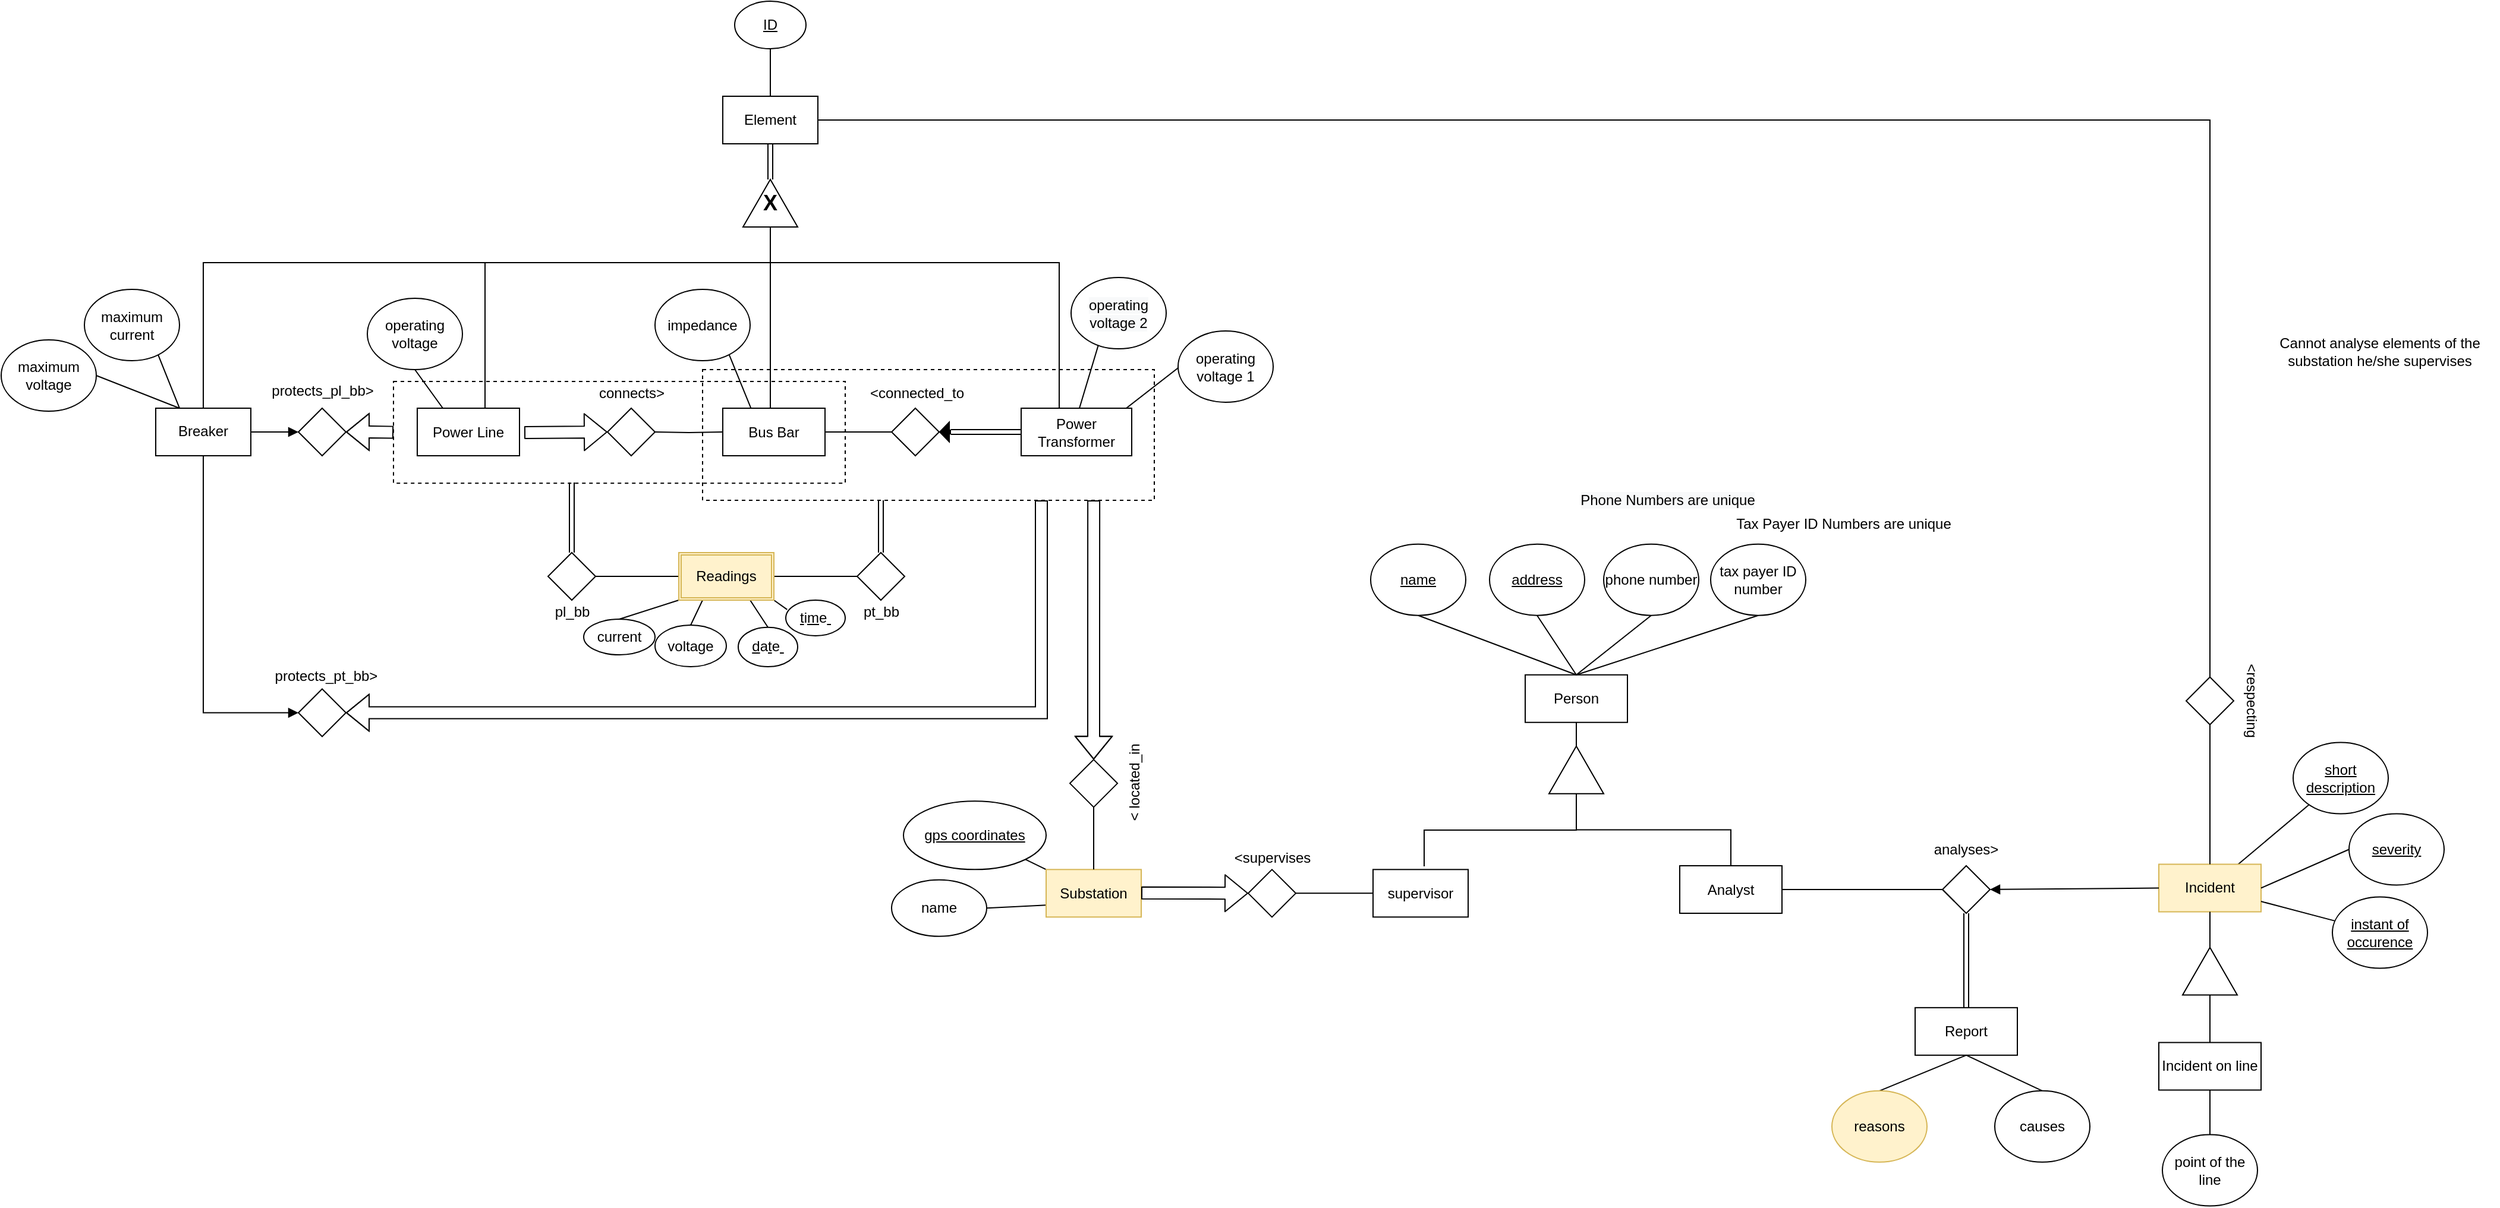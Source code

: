 <mxfile version="13.7.9" type="device"><diagram id="Y0KxQUBkyKEq2muDvGOm" name="Page-1"><mxGraphModel dx="2249" dy="953" grid="1" gridSize="10" guides="1" tooltips="1" connect="1" arrows="1" fold="1" page="1" pageScale="1" pageWidth="827" pageHeight="1169" math="0" shadow="0"><root><mxCell id="0"/><mxCell id="1" parent="0"/><mxCell id="a2J0Nc1vYzjpuzIybUrS-59" value="" style="rounded=0;whiteSpace=wrap;html=1;dashed=1;fillColor=none;" parent="1" vertex="1"><mxGeometry x="340" y="370" width="380" height="110" as="geometry"/></mxCell><mxCell id="L2RW_gPPLHdNKHFFvyPd-22" style="edgeStyle=orthogonalEdgeStyle;rounded=0;orthogonalLoop=1;jettySize=auto;html=1;exitX=0.5;exitY=0;exitDx=0;exitDy=0;entryX=0;entryY=0.5;entryDx=0;entryDy=0;endArrow=none;endFill=0;" parent="1" source="L2RW_gPPLHdNKHFFvyPd-1" target="L2RW_gPPLHdNKHFFvyPd-8" edge="1"><mxGeometry relative="1" as="geometry"><Array as="points"><mxPoint x="157" y="280"/><mxPoint x="397" y="280"/></Array></mxGeometry></mxCell><mxCell id="VgiTeiBnJK4wXTCUt1GZ-3" style="rounded=0;orthogonalLoop=1;jettySize=auto;html=1;exitX=0.25;exitY=0;exitDx=0;exitDy=0;entryX=0.5;entryY=1;entryDx=0;entryDy=0;endArrow=none;endFill=0;" parent="1" source="L2RW_gPPLHdNKHFFvyPd-1" target="L2RW_gPPLHdNKHFFvyPd-5" edge="1"><mxGeometry relative="1" as="geometry"/></mxCell><mxCell id="L2RW_gPPLHdNKHFFvyPd-1" value="Power Line" style="rounded=0;whiteSpace=wrap;html=1;" parent="1" vertex="1"><mxGeometry x="100" y="402.5" width="86" height="40" as="geometry"/></mxCell><mxCell id="L2RW_gPPLHdNKHFFvyPd-21" style="edgeStyle=orthogonalEdgeStyle;rounded=0;orthogonalLoop=1;jettySize=auto;html=1;exitX=0.5;exitY=0;exitDx=0;exitDy=0;entryX=0;entryY=0.5;entryDx=0;entryDy=0;endArrow=none;endFill=0;" parent="1" target="L2RW_gPPLHdNKHFFvyPd-8" edge="1"><mxGeometry relative="1" as="geometry"><Array as="points"><mxPoint x="397" y="405"/></Array><mxPoint x="397" y="402.5" as="sourcePoint"/></mxGeometry></mxCell><mxCell id="L2RW_gPPLHdNKHFFvyPd-28" style="rounded=0;orthogonalLoop=1;jettySize=auto;html=1;exitX=0.5;exitY=1;exitDx=0;exitDy=0;entryX=0.5;entryY=0;entryDx=0;entryDy=0;endArrow=none;endFill=0;" parent="1" target="L2RW_gPPLHdNKHFFvyPd-4" edge="1"><mxGeometry relative="1" as="geometry"><mxPoint x="397" y="442.5" as="sourcePoint"/></mxGeometry></mxCell><mxCell id="a2J0Nc1vYzjpuzIybUrS-54" style="edgeStyle=orthogonalEdgeStyle;rounded=0;orthogonalLoop=1;jettySize=auto;html=1;exitX=0;exitY=0.5;exitDx=0;exitDy=0;entryX=1;entryY=0.5;entryDx=0;entryDy=0;endArrow=none;endFill=0;" parent="1" target="sUP068O2RiSsUyLgRWOE-22" edge="1"><mxGeometry relative="1" as="geometry"><mxPoint x="357" y="422.5" as="sourcePoint"/></mxGeometry></mxCell><mxCell id="L2RW_gPPLHdNKHFFvyPd-23" style="edgeStyle=orthogonalEdgeStyle;rounded=0;orthogonalLoop=1;jettySize=auto;html=1;exitX=0.5;exitY=0;exitDx=0;exitDy=0;entryX=0;entryY=0.5;entryDx=0;entryDy=0;endArrow=none;endFill=0;" parent="1" target="L2RW_gPPLHdNKHFFvyPd-8" edge="1"><mxGeometry relative="1" as="geometry"><Array as="points"><mxPoint x="640" y="403"/><mxPoint x="640" y="280"/><mxPoint x="397" y="280"/></Array><mxPoint x="645" y="402.5" as="sourcePoint"/></mxGeometry></mxCell><mxCell id="L2RW_gPPLHdNKHFFvyPd-30" style="rounded=0;orthogonalLoop=1;jettySize=auto;html=1;exitX=0.5;exitY=1;exitDx=0;exitDy=0;entryX=0.5;entryY=0;entryDx=0;entryDy=0;endArrow=none;endFill=0;" parent="1" target="L2RW_gPPLHdNKHFFvyPd-6" edge="1"><mxGeometry relative="1" as="geometry"><mxPoint x="645" y="442.5" as="sourcePoint"/></mxGeometry></mxCell><mxCell id="L2RW_gPPLHdNKHFFvyPd-31" style="rounded=0;orthogonalLoop=1;jettySize=auto;html=1;exitX=0.5;exitY=1;exitDx=0;exitDy=0;entryX=0.5;entryY=0;entryDx=0;entryDy=0;endArrow=none;endFill=0;" parent="1" target="L2RW_gPPLHdNKHFFvyPd-7" edge="1"><mxGeometry relative="1" as="geometry"><mxPoint x="645" y="442.5" as="sourcePoint"/></mxGeometry></mxCell><mxCell id="L2RW_gPPLHdNKHFFvyPd-4" value="impedance" style="ellipse;whiteSpace=wrap;html=1;" parent="1" vertex="1"><mxGeometry x="300" y="302.5" width="80" height="60" as="geometry"/></mxCell><mxCell id="L2RW_gPPLHdNKHFFvyPd-5" value="operating voltage" style="ellipse;whiteSpace=wrap;html=1;" parent="1" vertex="1"><mxGeometry x="58" y="310" width="80" height="60" as="geometry"/></mxCell><mxCell id="L2RW_gPPLHdNKHFFvyPd-6" value="operating voltage 1" style="ellipse;whiteSpace=wrap;html=1;" parent="1" vertex="1"><mxGeometry x="740" y="337.5" width="80" height="60" as="geometry"/></mxCell><mxCell id="L2RW_gPPLHdNKHFFvyPd-7" value="&lt;span style=&quot;color: rgb(0 , 0 , 0) ; font-family: &amp;#34;helvetica&amp;#34; ; font-size: 12px ; font-style: normal ; font-weight: 400 ; letter-spacing: normal ; text-align: center ; text-indent: 0px ; text-transform: none ; word-spacing: 0px ; background-color: rgb(248 , 249 , 250) ; display: inline ; float: none&quot;&gt;operating voltage 2&lt;br&gt;&lt;/span&gt;" style="ellipse;whiteSpace=wrap;html=1;" parent="1" vertex="1"><mxGeometry x="650" y="292.5" width="80" height="60" as="geometry"/></mxCell><mxCell id="L2RW_gPPLHdNKHFFvyPd-25" style="edgeStyle=orthogonalEdgeStyle;rounded=0;orthogonalLoop=1;jettySize=auto;html=1;exitX=1;exitY=0.5;exitDx=0;exitDy=0;entryX=0.5;entryY=1;entryDx=0;entryDy=0;endArrow=none;endFill=0;shape=link;" parent="1" source="L2RW_gPPLHdNKHFFvyPd-8" target="L2RW_gPPLHdNKHFFvyPd-24" edge="1"><mxGeometry relative="1" as="geometry"/></mxCell><mxCell id="L2RW_gPPLHdNKHFFvyPd-8" value="&lt;b&gt;&lt;font style=&quot;font-size: 18px&quot;&gt;X&lt;/font&gt;&lt;/b&gt;" style="triangle;whiteSpace=wrap;html=1;direction=north;" parent="1" vertex="1"><mxGeometry x="374" y="210" width="46" height="40" as="geometry"/></mxCell><mxCell id="L2RW_gPPLHdNKHFFvyPd-27" style="edgeStyle=orthogonalEdgeStyle;rounded=0;orthogonalLoop=1;jettySize=auto;html=1;exitX=0.5;exitY=0;exitDx=0;exitDy=0;entryX=0.5;entryY=1;entryDx=0;entryDy=0;endArrow=none;endFill=0;" parent="1" source="L2RW_gPPLHdNKHFFvyPd-24" target="L2RW_gPPLHdNKHFFvyPd-26" edge="1"><mxGeometry relative="1" as="geometry"/></mxCell><mxCell id="q2oULeBiIMyMmIxV7hVm-10" style="edgeStyle=orthogonalEdgeStyle;rounded=0;orthogonalLoop=1;jettySize=auto;html=1;endArrow=none;endFill=0;entryX=0.5;entryY=0;entryDx=0;entryDy=0;exitX=1;exitY=0.5;exitDx=0;exitDy=0;" parent="1" source="L2RW_gPPLHdNKHFFvyPd-24" target="q2oULeBiIMyMmIxV7hVm-11" edge="1"><mxGeometry relative="1" as="geometry"><mxPoint x="1618" y="492.5" as="targetPoint"/><mxPoint x="1255" y="50" as="sourcePoint"/><Array as="points"><mxPoint x="1608" y="160"/></Array></mxGeometry></mxCell><mxCell id="L2RW_gPPLHdNKHFFvyPd-24" value="Element" style="rounded=0;whiteSpace=wrap;html=1;" parent="1" vertex="1"><mxGeometry x="357" y="140" width="80" height="40" as="geometry"/></mxCell><mxCell id="L2RW_gPPLHdNKHFFvyPd-26" value="&lt;u&gt;ID&lt;/u&gt;" style="ellipse;whiteSpace=wrap;html=1;" parent="1" vertex="1"><mxGeometry x="367" y="60" width="60" height="40" as="geometry"/></mxCell><mxCell id="L2RW_gPPLHdNKHFFvyPd-34" style="edgeStyle=orthogonalEdgeStyle;rounded=0;orthogonalLoop=1;jettySize=auto;html=1;exitX=0.5;exitY=0;exitDx=0;exitDy=0;entryX=0;entryY=0.5;entryDx=0;entryDy=0;endArrow=none;endFill=0;" parent="1" source="L2RW_gPPLHdNKHFFvyPd-32" target="L2RW_gPPLHdNKHFFvyPd-8" edge="1"><mxGeometry relative="1" as="geometry"><Array as="points"><mxPoint x="-80" y="280"/><mxPoint x="397" y="280"/></Array></mxGeometry></mxCell><mxCell id="L2RW_gPPLHdNKHFFvyPd-32" value="Breaker" style="rounded=0;whiteSpace=wrap;html=1;" parent="1" vertex="1"><mxGeometry x="-120" y="402.49" width="80" height="40" as="geometry"/></mxCell><mxCell id="L2RW_gPPLHdNKHFFvyPd-38" style="rounded=0;jumpStyle=none;orthogonalLoop=1;jettySize=auto;html=1;exitX=1;exitY=0.5;exitDx=0;exitDy=0;entryX=0.25;entryY=0;entryDx=0;entryDy=0;endArrow=none;endFill=0;" parent="1" source="L2RW_gPPLHdNKHFFvyPd-35" target="L2RW_gPPLHdNKHFFvyPd-32" edge="1"><mxGeometry relative="1" as="geometry"/></mxCell><mxCell id="L2RW_gPPLHdNKHFFvyPd-35" value="maximum voltage" style="ellipse;whiteSpace=wrap;html=1;" parent="1" vertex="1"><mxGeometry x="-250" y="345" width="80" height="60" as="geometry"/></mxCell><mxCell id="L2RW_gPPLHdNKHFFvyPd-37" style="orthogonalLoop=1;jettySize=auto;html=1;exitX=0.5;exitY=0;exitDx=0;exitDy=0;entryX=0.25;entryY=0;entryDx=0;entryDy=0;endArrow=none;endFill=0;jumpStyle=none;rounded=0;" parent="1" source="L2RW_gPPLHdNKHFFvyPd-36" target="L2RW_gPPLHdNKHFFvyPd-32" edge="1"><mxGeometry relative="1" as="geometry"/></mxCell><mxCell id="L2RW_gPPLHdNKHFFvyPd-36" value="maximum current" style="ellipse;whiteSpace=wrap;html=1;" parent="1" vertex="1"><mxGeometry x="-180" y="302.5" width="80" height="60" as="geometry"/></mxCell><mxCell id="a2J0Nc1vYzjpuzIybUrS-136" style="edgeStyle=none;rounded=0;jumpSize=10;orthogonalLoop=1;jettySize=auto;html=1;exitX=0;exitY=0.5;exitDx=0;exitDy=0;entryX=1;entryY=0.5;entryDx=0;entryDy=0;startArrow=none;startFill=0;endArrow=none;endFill=0;strokeWidth=1;fillColor=none;" parent="1" source="L2RW_gPPLHdNKHFFvyPd-39" target="L2RW_gPPLHdNKHFFvyPd-66" edge="1"><mxGeometry relative="1" as="geometry"/></mxCell><mxCell id="L2RW_gPPLHdNKHFFvyPd-39" value="supervisor" style="rounded=0;whiteSpace=wrap;html=1;" parent="1" vertex="1"><mxGeometry x="904" y="790.67" width="80" height="40" as="geometry"/></mxCell><mxCell id="L2RW_gPPLHdNKHFFvyPd-42" value="Person" style="rounded=0;whiteSpace=wrap;html=1;" parent="1" vertex="1"><mxGeometry x="1032" y="626.87" width="86" height="40" as="geometry"/></mxCell><mxCell id="L2RW_gPPLHdNKHFFvyPd-47" style="rounded=0;jumpStyle=none;orthogonalLoop=1;jettySize=auto;html=1;exitX=0.5;exitY=1;exitDx=0;exitDy=0;entryX=0.5;entryY=0;entryDx=0;entryDy=0;endArrow=none;endFill=0;" parent="1" source="L2RW_gPPLHdNKHFFvyPd-43" target="L2RW_gPPLHdNKHFFvyPd-42" edge="1"><mxGeometry relative="1" as="geometry"/></mxCell><mxCell id="L2RW_gPPLHdNKHFFvyPd-43" value="&lt;u&gt;name&lt;/u&gt;" style="ellipse;whiteSpace=wrap;html=1;" parent="1" vertex="1"><mxGeometry x="902" y="516.87" width="80" height="60" as="geometry"/></mxCell><mxCell id="L2RW_gPPLHdNKHFFvyPd-48" style="rounded=0;jumpStyle=none;orthogonalLoop=1;jettySize=auto;html=1;exitX=0.5;exitY=1;exitDx=0;exitDy=0;entryX=0.5;entryY=0;entryDx=0;entryDy=0;endArrow=none;endFill=0;" parent="1" source="L2RW_gPPLHdNKHFFvyPd-44" target="L2RW_gPPLHdNKHFFvyPd-42" edge="1"><mxGeometry relative="1" as="geometry"/></mxCell><mxCell id="L2RW_gPPLHdNKHFFvyPd-44" value="&lt;u&gt;address&lt;/u&gt;" style="ellipse;whiteSpace=wrap;html=1;" parent="1" vertex="1"><mxGeometry x="1002" y="516.87" width="80" height="60" as="geometry"/></mxCell><mxCell id="L2RW_gPPLHdNKHFFvyPd-50" style="rounded=0;jumpStyle=none;orthogonalLoop=1;jettySize=auto;html=1;exitX=0.5;exitY=1;exitDx=0;exitDy=0;entryX=0.5;entryY=0;entryDx=0;entryDy=0;endArrow=none;endFill=0;" parent="1" source="L2RW_gPPLHdNKHFFvyPd-45" target="L2RW_gPPLHdNKHFFvyPd-42" edge="1"><mxGeometry relative="1" as="geometry"/></mxCell><mxCell id="L2RW_gPPLHdNKHFFvyPd-45" value="phone number" style="ellipse;whiteSpace=wrap;html=1;" parent="1" vertex="1"><mxGeometry x="1098" y="516.87" width="80" height="60" as="geometry"/></mxCell><mxCell id="L2RW_gPPLHdNKHFFvyPd-51" style="rounded=0;jumpStyle=none;orthogonalLoop=1;jettySize=auto;html=1;exitX=0.5;exitY=1;exitDx=0;exitDy=0;entryX=0.5;entryY=0;entryDx=0;entryDy=0;endArrow=none;endFill=0;" parent="1" source="L2RW_gPPLHdNKHFFvyPd-46" target="L2RW_gPPLHdNKHFFvyPd-42" edge="1"><mxGeometry relative="1" as="geometry"/></mxCell><mxCell id="L2RW_gPPLHdNKHFFvyPd-46" value="tax payer ID number" style="ellipse;whiteSpace=wrap;html=1;" parent="1" vertex="1"><mxGeometry x="1188" y="516.87" width="80" height="60" as="geometry"/></mxCell><mxCell id="L2RW_gPPLHdNKHFFvyPd-52" value="Tax Payer ID Numbers are unique" style="text;html=1;strokeColor=none;fillColor=none;align=center;verticalAlign=middle;whiteSpace=wrap;rounded=0;" parent="1" vertex="1"><mxGeometry x="1207" y="490" width="186" height="20" as="geometry"/></mxCell><mxCell id="L2RW_gPPLHdNKHFFvyPd-53" value="&lt;span style=&quot;color: rgb(0 , 0 , 0) ; font-family: &amp;#34;helvetica&amp;#34; ; font-size: 12px ; font-style: normal ; font-weight: 400 ; letter-spacing: normal ; text-align: center ; text-indent: 0px ; text-transform: none ; word-spacing: 0px ; background-color: rgb(248 , 249 , 250) ; display: inline ; float: none&quot;&gt;Phone Numbers are unique&lt;/span&gt;" style="text;html=1;strokeColor=none;fillColor=none;align=center;verticalAlign=middle;whiteSpace=wrap;rounded=0;" parent="1" vertex="1"><mxGeometry x="1052" y="470" width="200" height="20" as="geometry"/></mxCell><mxCell id="L2RW_gPPLHdNKHFFvyPd-60" style="edgeStyle=orthogonalEdgeStyle;rounded=0;jumpStyle=none;orthogonalLoop=1;jettySize=auto;html=1;entryX=0;entryY=0.5;entryDx=0;entryDy=0;endArrow=none;endFill=0;" parent="1" target="L2RW_gPPLHdNKHFFvyPd-59" edge="1"><mxGeometry relative="1" as="geometry"><mxPoint x="947" y="788" as="sourcePoint"/><Array as="points"><mxPoint x="947" y="787.5"/><mxPoint x="947" y="757.5"/><mxPoint x="1075" y="757.5"/></Array></mxGeometry></mxCell><mxCell id="a2J0Nc1vYzjpuzIybUrS-153" style="edgeStyle=none;rounded=0;jumpSize=10;orthogonalLoop=1;jettySize=auto;html=1;exitX=1;exitY=0.5;exitDx=0;exitDy=0;entryX=0;entryY=0.5;entryDx=0;entryDy=0;startArrow=none;startFill=0;endArrow=none;endFill=0;strokeWidth=1;fillColor=none;" parent="1" source="L2RW_gPPLHdNKHFFvyPd-56" target="EDN94cZxPP0RlWnuWc6e-1" edge="1"><mxGeometry relative="1" as="geometry"/></mxCell><mxCell id="L2RW_gPPLHdNKHFFvyPd-56" value="Analyst" style="rounded=0;whiteSpace=wrap;html=1;" parent="1" vertex="1"><mxGeometry x="1162" y="787.5" width="86" height="40" as="geometry"/></mxCell><mxCell id="L2RW_gPPLHdNKHFFvyPd-62" style="edgeStyle=orthogonalEdgeStyle;rounded=0;jumpStyle=none;orthogonalLoop=1;jettySize=auto;html=1;exitX=0;exitY=0.5;exitDx=0;exitDy=0;entryX=0.5;entryY=0;entryDx=0;entryDy=0;endArrow=none;endFill=0;" parent="1" source="L2RW_gPPLHdNKHFFvyPd-59" target="L2RW_gPPLHdNKHFFvyPd-56" edge="1"><mxGeometry relative="1" as="geometry"/></mxCell><mxCell id="L2RW_gPPLHdNKHFFvyPd-63" style="edgeStyle=orthogonalEdgeStyle;rounded=0;jumpStyle=none;orthogonalLoop=1;jettySize=auto;html=1;exitX=1;exitY=0.5;exitDx=0;exitDy=0;entryX=0.5;entryY=1;entryDx=0;entryDy=0;endArrow=none;endFill=0;" parent="1" source="L2RW_gPPLHdNKHFFvyPd-59" target="L2RW_gPPLHdNKHFFvyPd-42" edge="1"><mxGeometry relative="1" as="geometry"/></mxCell><mxCell id="L2RW_gPPLHdNKHFFvyPd-59" value="" style="triangle;whiteSpace=wrap;html=1;direction=north;" parent="1" vertex="1"><mxGeometry x="1052" y="686.87" width="46" height="40" as="geometry"/></mxCell><mxCell id="L2RW_gPPLHdNKHFFvyPd-66" value="" style="rhombus;whiteSpace=wrap;html=1;" parent="1" vertex="1"><mxGeometry x="799" y="790.67" width="40" height="40" as="geometry"/></mxCell><mxCell id="a2J0Nc1vYzjpuzIybUrS-159" value="" style="edgeStyle=none;rounded=0;jumpSize=10;orthogonalLoop=1;jettySize=auto;html=1;startArrow=none;startFill=0;endArrow=none;endFill=0;strokeWidth=1;fillColor=none;" parent="1" source="heWLRrdCWFbSbZ0CwPSn-1" target="q2oULeBiIMyMmIxV7hVm-17" edge="1"><mxGeometry relative="1" as="geometry"/></mxCell><mxCell id="heWLRrdCWFbSbZ0CwPSn-1" value="Incident" style="rounded=0;whiteSpace=wrap;html=1;fillColor=#fff2cc;strokeColor=#d6b656;" parent="1" vertex="1"><mxGeometry x="1565" y="786.25" width="86" height="40" as="geometry"/></mxCell><mxCell id="q2oULeBiIMyMmIxV7hVm-12" style="edgeStyle=orthogonalEdgeStyle;rounded=0;orthogonalLoop=1;jettySize=auto;html=1;exitX=0.5;exitY=1;exitDx=0;exitDy=0;endArrow=none;endFill=0;entryX=0.5;entryY=0;entryDx=0;entryDy=0;" parent="1" source="q2oULeBiIMyMmIxV7hVm-11" target="heWLRrdCWFbSbZ0CwPSn-1" edge="1"><mxGeometry relative="1" as="geometry"><mxPoint x="1585" y="756.25" as="targetPoint"/></mxGeometry></mxCell><mxCell id="q2oULeBiIMyMmIxV7hVm-11" value="" style="rhombus;whiteSpace=wrap;html=1;" parent="1" vertex="1"><mxGeometry x="1588" y="628.75" width="40" height="40" as="geometry"/></mxCell><mxCell id="q2oULeBiIMyMmIxV7hVm-13" value="&amp;lt;respecting" style="text;html=1;strokeColor=none;fillColor=none;align=center;verticalAlign=middle;whiteSpace=wrap;rounded=0;rotation=90;" parent="1" vertex="1"><mxGeometry x="1608" y="638.75" width="70" height="20" as="geometry"/></mxCell><mxCell id="a2J0Nc1vYzjpuzIybUrS-158" value="" style="edgeStyle=none;rounded=0;jumpSize=10;orthogonalLoop=1;jettySize=auto;html=1;startArrow=none;startFill=0;endArrow=none;endFill=0;strokeWidth=1;fillColor=none;" parent="1" source="q2oULeBiIMyMmIxV7hVm-14" target="heWLRrdCWFbSbZ0CwPSn-1" edge="1"><mxGeometry relative="1" as="geometry"/></mxCell><mxCell id="q2oULeBiIMyMmIxV7hVm-14" value="instant of occurence" style="ellipse;whiteSpace=wrap;html=1;fontStyle=4" parent="1" vertex="1"><mxGeometry x="1711" y="813.75" width="80" height="60" as="geometry"/></mxCell><mxCell id="q2oULeBiIMyMmIxV7hVm-19" style="edgeStyle=none;rounded=0;orthogonalLoop=1;jettySize=auto;html=1;exitX=0;exitY=0.5;exitDx=0;exitDy=0;entryX=1;entryY=0.5;entryDx=0;entryDy=0;endArrow=none;endFill=0;" parent="1" source="q2oULeBiIMyMmIxV7hVm-16" target="heWLRrdCWFbSbZ0CwPSn-1" edge="1"><mxGeometry relative="1" as="geometry"/></mxCell><mxCell id="q2oULeBiIMyMmIxV7hVm-16" value="severity" style="ellipse;whiteSpace=wrap;html=1;fontStyle=4" parent="1" vertex="1"><mxGeometry x="1725" y="743.75" width="80" height="60" as="geometry"/></mxCell><mxCell id="q2oULeBiIMyMmIxV7hVm-17" value="short description" style="ellipse;whiteSpace=wrap;html=1;fontStyle=4" parent="1" vertex="1"><mxGeometry x="1678" y="683.75" width="80" height="60" as="geometry"/></mxCell><mxCell id="EDN94cZxPP0RlWnuWc6e-5" value="" style="group" parent="1" vertex="1" connectable="0"><mxGeometry x="1307" y="755" width="60" height="65" as="geometry"/></mxCell><mxCell id="EDN94cZxPP0RlWnuWc6e-6" value="" style="group" parent="EDN94cZxPP0RlWnuWc6e-5" vertex="1" connectable="0"><mxGeometry width="60" height="65" as="geometry"/></mxCell><mxCell id="EDN94cZxPP0RlWnuWc6e-1" value="" style="rhombus;whiteSpace=wrap;html=1;" parent="EDN94cZxPP0RlWnuWc6e-6" vertex="1"><mxGeometry x="76" y="32.5" width="40" height="40" as="geometry"/></mxCell><mxCell id="a2J0Nc1vYzjpuzIybUrS-157" style="edgeStyle=none;rounded=0;jumpSize=10;orthogonalLoop=1;jettySize=auto;html=1;exitX=0;exitY=1;exitDx=0;exitDy=0;entryX=0;entryY=0.5;entryDx=0;entryDy=0;startArrow=none;startFill=0;endArrow=none;endFill=0;strokeWidth=1;fillColor=none;" parent="EDN94cZxPP0RlWnuWc6e-6" source="EDN94cZxPP0RlWnuWc6e-1" target="EDN94cZxPP0RlWnuWc6e-1" edge="1"><mxGeometry relative="1" as="geometry"/></mxCell><mxCell id="EDN94cZxPP0RlWnuWc6e-7" value="Cannot analyse elements of the substation he/she supervises" style="text;html=1;strokeColor=none;fillColor=none;align=center;verticalAlign=middle;whiteSpace=wrap;rounded=0;" parent="1" vertex="1"><mxGeometry x="1651" y="337.5" width="200" height="35" as="geometry"/></mxCell><mxCell id="EDN94cZxPP0RlWnuWc6e-8" value="Report" style="rounded=0;whiteSpace=wrap;html=1;" parent="1" vertex="1"><mxGeometry x="1360" y="906.92" width="86" height="40" as="geometry"/></mxCell><mxCell id="EDN94cZxPP0RlWnuWc6e-15" style="edgeStyle=none;rounded=0;orthogonalLoop=1;jettySize=auto;html=1;exitX=0.5;exitY=0;exitDx=0;exitDy=0;entryX=0.5;entryY=1;entryDx=0;entryDy=0;startArrow=none;startFill=0;endArrow=none;endFill=0;" parent="1" source="EDN94cZxPP0RlWnuWc6e-12" target="EDN94cZxPP0RlWnuWc6e-8" edge="1"><mxGeometry relative="1" as="geometry"/></mxCell><mxCell id="EDN94cZxPP0RlWnuWc6e-12" value="causes" style="ellipse;whiteSpace=wrap;html=1;" parent="1" vertex="1"><mxGeometry x="1427" y="976.92" width="80" height="60" as="geometry"/></mxCell><mxCell id="EDN94cZxPP0RlWnuWc6e-14" style="rounded=0;orthogonalLoop=1;jettySize=auto;html=1;exitX=0.5;exitY=0;exitDx=0;exitDy=0;entryX=0.5;entryY=1;entryDx=0;entryDy=0;startArrow=none;startFill=0;endArrow=none;endFill=0;" parent="1" source="EDN94cZxPP0RlWnuWc6e-13" target="EDN94cZxPP0RlWnuWc6e-8" edge="1"><mxGeometry relative="1" as="geometry"/></mxCell><mxCell id="EDN94cZxPP0RlWnuWc6e-13" value="reasons" style="ellipse;whiteSpace=wrap;html=1;fillColor=#fff2cc;strokeColor=#d6b656;" parent="1" vertex="1"><mxGeometry x="1290" y="976.92" width="80" height="60" as="geometry"/></mxCell><mxCell id="sUP068O2RiSsUyLgRWOE-52" style="edgeStyle=orthogonalEdgeStyle;rounded=0;orthogonalLoop=1;jettySize=auto;html=1;exitX=1;exitY=0.5;exitDx=0;exitDy=0;entryX=0.5;entryY=1;entryDx=0;entryDy=0;endArrow=none;endFill=0;" parent="1" source="sUP068O2RiSsUyLgRWOE-51" target="heWLRrdCWFbSbZ0CwPSn-1" edge="1"><mxGeometry relative="1" as="geometry"><Array as="points"/></mxGeometry></mxCell><mxCell id="sUP068O2RiSsUyLgRWOE-54" style="edgeStyle=orthogonalEdgeStyle;rounded=0;orthogonalLoop=1;jettySize=auto;html=1;exitX=0;exitY=0.5;exitDx=0;exitDy=0;entryX=0.5;entryY=0;entryDx=0;entryDy=0;endArrow=none;endFill=0;" parent="1" source="sUP068O2RiSsUyLgRWOE-51" target="sUP068O2RiSsUyLgRWOE-53" edge="1"><mxGeometry relative="1" as="geometry"/></mxCell><mxCell id="sUP068O2RiSsUyLgRWOE-51" value="" style="triangle;whiteSpace=wrap;html=1;direction=north;" parent="1" vertex="1"><mxGeometry x="1585" y="856.25" width="46" height="40" as="geometry"/></mxCell><mxCell id="sUP068O2RiSsUyLgRWOE-53" value="Incident on line" style="rounded=0;whiteSpace=wrap;html=1;" parent="1" vertex="1"><mxGeometry x="1565" y="936.25" width="86" height="40" as="geometry"/></mxCell><mxCell id="sUP068O2RiSsUyLgRWOE-56" style="edgeStyle=orthogonalEdgeStyle;rounded=0;orthogonalLoop=1;jettySize=auto;html=1;exitX=0.5;exitY=0;exitDx=0;exitDy=0;entryX=0.5;entryY=1;entryDx=0;entryDy=0;endArrow=none;endFill=0;" parent="1" source="sUP068O2RiSsUyLgRWOE-55" target="sUP068O2RiSsUyLgRWOE-53" edge="1"><mxGeometry relative="1" as="geometry"/></mxCell><mxCell id="sUP068O2RiSsUyLgRWOE-55" value="point of the line" style="ellipse;whiteSpace=wrap;html=1;" parent="1" vertex="1"><mxGeometry x="1568" y="1013.75" width="80" height="60" as="geometry"/></mxCell><mxCell id="a2J0Nc1vYzjpuzIybUrS-5" value="Power Transformer" style="rounded=0;whiteSpace=wrap;html=1;" parent="1" vertex="1"><mxGeometry x="608" y="402.5" width="93" height="40" as="geometry"/></mxCell><mxCell id="a2J0Nc1vYzjpuzIybUrS-6" style="edgeStyle=orthogonalEdgeStyle;rounded=0;jumpStyle=none;orthogonalLoop=1;jettySize=auto;html=1;exitX=1;exitY=0.5;exitDx=0;exitDy=0;entryX=0;entryY=0.5;entryDx=0;entryDy=0;endArrow=none;endFill=0;" parent="1" source="a2J0Nc1vYzjpuzIybUrS-7" target="a2J0Nc1vYzjpuzIybUrS-8" edge="1"><mxGeometry relative="1" as="geometry"/></mxCell><mxCell id="a2J0Nc1vYzjpuzIybUrS-7" value="Bus Bar" style="rounded=0;whiteSpace=wrap;html=1;" parent="1" vertex="1"><mxGeometry x="357" y="402.5" width="86" height="40" as="geometry"/></mxCell><mxCell id="a2J0Nc1vYzjpuzIybUrS-8" value="" style="rhombus;whiteSpace=wrap;html=1;" parent="1" vertex="1"><mxGeometry x="499" y="402.5" width="40" height="40" as="geometry"/></mxCell><mxCell id="a2J0Nc1vYzjpuzIybUrS-9" value="" style="group;verticalAlign=top;rotation=0;" parent="1" vertex="1" connectable="0"><mxGeometry x="549" y="422.5" as="geometry"/></mxCell><mxCell id="a2J0Nc1vYzjpuzIybUrS-10" value="" style="group" parent="a2J0Nc1vYzjpuzIybUrS-9" vertex="1" connectable="0"><mxGeometry as="geometry"/></mxCell><mxCell id="a2J0Nc1vYzjpuzIybUrS-11" style="edgeStyle=orthogonalEdgeStyle;shape=link;rounded=0;jumpStyle=none;orthogonalLoop=1;jettySize=auto;html=1;exitX=0;exitY=0.5;exitDx=0;exitDy=0;startArrow=block;endArrow=none;endFill=0;fillColor=#000000;" parent="a2J0Nc1vYzjpuzIybUrS-10" source="a2J0Nc1vYzjpuzIybUrS-5" edge="1"><mxGeometry relative="1" as="geometry"><mxPoint as="targetPoint"/></mxGeometry></mxCell><mxCell id="a2J0Nc1vYzjpuzIybUrS-12" style="edgeStyle=orthogonalEdgeStyle;shape=flexArrow;rounded=0;jumpStyle=none;orthogonalLoop=1;jettySize=auto;html=1;exitX=1;exitY=0.5;exitDx=0;exitDy=0;startArrow=block;endArrow=none;endFill=0;fillColor=#000000;width=3.333;startSize=2.333;startWidth=12.222;" parent="a2J0Nc1vYzjpuzIybUrS-10" source="a2J0Nc1vYzjpuzIybUrS-8" edge="1"><mxGeometry relative="1" as="geometry"><mxPoint as="targetPoint"/></mxGeometry></mxCell><mxCell id="sUP068O2RiSsUyLgRWOE-22" value="" style="rhombus;whiteSpace=wrap;html=1;verticalAlign=top;" parent="1" vertex="1"><mxGeometry x="260" y="402.5" width="40" height="40" as="geometry"/></mxCell><mxCell id="a2J0Nc1vYzjpuzIybUrS-56" value="connects&amp;gt;" style="text;html=1;align=center;verticalAlign=middle;resizable=0;points=[];autosize=1;" parent="1" vertex="1"><mxGeometry x="245" y="380" width="70" height="20" as="geometry"/></mxCell><mxCell id="a2J0Nc1vYzjpuzIybUrS-55" value="" style="rounded=0;whiteSpace=wrap;html=1;dashed=1;fillColor=none;" parent="1" vertex="1"><mxGeometry x="80" y="380" width="380" height="85.62" as="geometry"/></mxCell><mxCell id="a2J0Nc1vYzjpuzIybUrS-72" value="&amp;lt;connected_to" style="text;html=1;align=center;verticalAlign=middle;resizable=0;points=[];autosize=1;" parent="1" vertex="1"><mxGeometry x="475" y="380" width="90" height="20" as="geometry"/></mxCell><mxCell id="a2J0Nc1vYzjpuzIybUrS-87" value="" style="shape=flexArrow;endArrow=classic;html=1;strokeWidth=1;fillColor=none;" parent="1" edge="1"><mxGeometry width="50" height="50" relative="1" as="geometry"><mxPoint x="190" y="423" as="sourcePoint"/><mxPoint x="260" y="422.5" as="targetPoint"/></mxGeometry></mxCell><mxCell id="a2J0Nc1vYzjpuzIybUrS-127" style="edgeStyle=none;rounded=0;jumpSize=10;orthogonalLoop=1;jettySize=auto;html=1;exitX=0;exitY=0;exitDx=0;exitDy=0;startArrow=none;startFill=0;endArrow=none;endFill=0;strokeWidth=1;fillColor=none;entryX=1;entryY=1;entryDx=0;entryDy=0;" parent="1" source="a2J0Nc1vYzjpuzIybUrS-88" target="a2J0Nc1vYzjpuzIybUrS-128" edge="1"><mxGeometry relative="1" as="geometry"><mxPoint x="759" y="770.67" as="targetPoint"/></mxGeometry></mxCell><mxCell id="a2J0Nc1vYzjpuzIybUrS-129" style="edgeStyle=none;rounded=0;jumpSize=10;orthogonalLoop=1;jettySize=auto;html=1;exitX=0;exitY=0.75;exitDx=0;exitDy=0;startArrow=none;startFill=0;endArrow=none;endFill=0;strokeWidth=1;fillColor=none;entryX=1;entryY=0.5;entryDx=0;entryDy=0;" parent="1" source="a2J0Nc1vYzjpuzIybUrS-88" target="a2J0Nc1vYzjpuzIybUrS-130" edge="1"><mxGeometry relative="1" as="geometry"><mxPoint x="769" y="821.003" as="targetPoint"/></mxGeometry></mxCell><mxCell id="a2J0Nc1vYzjpuzIybUrS-88" value="Substation" style="rounded=0;whiteSpace=wrap;html=1;fillColor=#fff2cc;strokeColor=#d6b656;" parent="1" vertex="1"><mxGeometry x="629" y="790.67" width="80" height="40" as="geometry"/></mxCell><mxCell id="a2J0Nc1vYzjpuzIybUrS-109" style="edgeStyle=orthogonalEdgeStyle;rounded=0;jumpSize=10;orthogonalLoop=1;jettySize=auto;html=1;startArrow=none;startFill=0;endArrow=none;endFill=0;strokeWidth=1;fillColor=none;entryX=0;entryY=0.5;entryDx=0;entryDy=0;exitX=1;exitY=0.5;exitDx=0;exitDy=0;" parent="1" source="a2J0Nc1vYzjpuzIybUrS-121" target="a2J0Nc1vYzjpuzIybUrS-98" edge="1"><mxGeometry relative="1" as="geometry"><mxPoint x="460" y="543.796" as="targetPoint"/><mxPoint x="390.99" y="542.005" as="sourcePoint"/></mxGeometry></mxCell><mxCell id="a2J0Nc1vYzjpuzIybUrS-94" style="edgeStyle=orthogonalEdgeStyle;rounded=0;jumpSize=10;orthogonalLoop=1;jettySize=auto;html=1;exitX=0.5;exitY=1;exitDx=0;exitDy=0;entryX=0.5;entryY=0;entryDx=0;entryDy=0;startArrow=none;startFill=0;endArrow=none;endFill=0;strokeWidth=1;fillColor=none;" parent="1" source="a2J0Nc1vYzjpuzIybUrS-93" target="a2J0Nc1vYzjpuzIybUrS-88" edge="1"><mxGeometry relative="1" as="geometry"/></mxCell><mxCell id="a2J0Nc1vYzjpuzIybUrS-97" style="edgeStyle=orthogonalEdgeStyle;rounded=0;jumpSize=10;orthogonalLoop=1;jettySize=auto;html=1;exitX=0.5;exitY=0;exitDx=0;exitDy=0;entryX=0.737;entryY=1.011;entryDx=0;entryDy=0;entryPerimeter=0;startArrow=block;startFill=0;endArrow=none;endFill=0;strokeWidth=1;fillColor=none;shape=flexArrow;" parent="1" source="a2J0Nc1vYzjpuzIybUrS-93" edge="1"><mxGeometry relative="1" as="geometry"><mxPoint x="669.06" y="480.0" as="targetPoint"/></mxGeometry></mxCell><mxCell id="a2J0Nc1vYzjpuzIybUrS-93" value="" style="rhombus;whiteSpace=wrap;html=1;" parent="1" vertex="1"><mxGeometry x="649" y="698.17" width="40" height="40" as="geometry"/></mxCell><mxCell id="a2J0Nc1vYzjpuzIybUrS-101" style="edgeStyle=orthogonalEdgeStyle;rounded=0;jumpSize=10;orthogonalLoop=1;jettySize=auto;html=1;exitX=0.5;exitY=0;exitDx=0;exitDy=0;startArrow=none;startFill=0;endArrow=none;endFill=0;strokeWidth=1;fillColor=none;shape=link;" parent="1" source="a2J0Nc1vYzjpuzIybUrS-98" edge="1"><mxGeometry relative="1" as="geometry"><mxPoint x="490" y="480" as="targetPoint"/></mxGeometry></mxCell><mxCell id="a2J0Nc1vYzjpuzIybUrS-98" value="" style="rhombus;whiteSpace=wrap;html=1;" parent="1" vertex="1"><mxGeometry x="470" y="524.01" width="40" height="40" as="geometry"/></mxCell><mxCell id="a2J0Nc1vYzjpuzIybUrS-107" style="edgeStyle=orthogonalEdgeStyle;rounded=0;jumpSize=10;orthogonalLoop=1;jettySize=auto;html=1;exitX=0.5;exitY=0;exitDx=0;exitDy=0;startArrow=none;startFill=0;endArrow=none;endFill=0;strokeWidth=1;fillColor=none;shape=link;" parent="1" source="a2J0Nc1vYzjpuzIybUrS-102" edge="1"><mxGeometry relative="1" as="geometry"><mxPoint x="230" y="465" as="targetPoint"/></mxGeometry></mxCell><mxCell id="a2J0Nc1vYzjpuzIybUrS-108" style="edgeStyle=orthogonalEdgeStyle;rounded=0;jumpSize=10;orthogonalLoop=1;jettySize=auto;html=1;exitX=1;exitY=0.5;exitDx=0;exitDy=0;startArrow=none;startFill=0;endArrow=none;endFill=0;strokeWidth=1;fillColor=none;entryX=0;entryY=0.5;entryDx=0;entryDy=0;" parent="1" source="a2J0Nc1vYzjpuzIybUrS-102" target="a2J0Nc1vYzjpuzIybUrS-121" edge="1"><mxGeometry relative="1" as="geometry"><mxPoint x="315" y="542" as="targetPoint"/></mxGeometry></mxCell><mxCell id="a2J0Nc1vYzjpuzIybUrS-102" value="" style="rhombus;whiteSpace=wrap;html=1;" parent="1" vertex="1"><mxGeometry x="210" y="524.01" width="40" height="40" as="geometry"/></mxCell><mxCell id="a2J0Nc1vYzjpuzIybUrS-110" value="pl_bb" style="text;html=1;align=center;verticalAlign=middle;resizable=0;points=[];autosize=1;" parent="1" vertex="1"><mxGeometry x="210" y="564.01" width="40" height="20" as="geometry"/></mxCell><mxCell id="a2J0Nc1vYzjpuzIybUrS-111" value="pt_bb" style="text;html=1;align=center;verticalAlign=middle;resizable=0;points=[];autosize=1;" parent="1" vertex="1"><mxGeometry x="465" y="564.01" width="50" height="20" as="geometry"/></mxCell><mxCell id="a2J0Nc1vYzjpuzIybUrS-113" style="rounded=0;jumpSize=10;orthogonalLoop=1;jettySize=auto;html=1;exitX=0.5;exitY=0;exitDx=0;exitDy=0;startArrow=none;startFill=0;endArrow=none;endFill=0;strokeWidth=1;fillColor=none;entryX=0;entryY=1;entryDx=0;entryDy=0;" parent="1" source="a2J0Nc1vYzjpuzIybUrS-112" target="a2J0Nc1vYzjpuzIybUrS-121" edge="1"><mxGeometry relative="1" as="geometry"><mxPoint x="319" y="564" as="targetPoint"/></mxGeometry></mxCell><mxCell id="a2J0Nc1vYzjpuzIybUrS-112" value="current" style="ellipse;whiteSpace=wrap;html=1;fillColor=none;" parent="1" vertex="1"><mxGeometry x="240" y="580" width="60" height="30" as="geometry"/></mxCell><mxCell id="a2J0Nc1vYzjpuzIybUrS-118" style="edgeStyle=none;rounded=0;jumpSize=10;orthogonalLoop=1;jettySize=auto;html=1;exitX=0.5;exitY=0;exitDx=0;exitDy=0;startArrow=none;startFill=0;endArrow=none;endFill=0;strokeWidth=1;fillColor=none;entryX=0.25;entryY=1;entryDx=0;entryDy=0;" parent="1" source="a2J0Nc1vYzjpuzIybUrS-117" target="a2J0Nc1vYzjpuzIybUrS-121" edge="1"><mxGeometry relative="1" as="geometry"><mxPoint x="355" y="564.01" as="targetPoint"/></mxGeometry></mxCell><mxCell id="a2J0Nc1vYzjpuzIybUrS-117" value="voltage" style="ellipse;whiteSpace=wrap;html=1;fillColor=none;" parent="1" vertex="1"><mxGeometry x="300" y="585" width="60" height="35" as="geometry"/></mxCell><mxCell id="a2J0Nc1vYzjpuzIybUrS-122" style="edgeStyle=none;rounded=0;jumpSize=10;orthogonalLoop=1;jettySize=auto;html=1;exitX=0.75;exitY=1;exitDx=0;exitDy=0;entryX=0.5;entryY=0;entryDx=0;entryDy=0;startArrow=none;startFill=0;endArrow=none;endFill=0;strokeWidth=1;fillColor=none;" parent="1" source="a2J0Nc1vYzjpuzIybUrS-121" target="HleIgmeVltsVrSch5Aos-1" edge="1"><mxGeometry relative="1" as="geometry"><mxPoint x="392" y="587.5" as="targetPoint"/></mxGeometry></mxCell><mxCell id="a2J0Nc1vYzjpuzIybUrS-125" style="edgeStyle=none;rounded=0;jumpSize=10;orthogonalLoop=1;jettySize=auto;html=1;exitX=1;exitY=1;exitDx=0;exitDy=0;entryX=0.023;entryY=0.265;entryDx=0;entryDy=0;entryPerimeter=0;startArrow=none;startFill=0;endArrow=none;endFill=0;strokeWidth=1;fillColor=none;" parent="1" source="a2J0Nc1vYzjpuzIybUrS-121" target="a2J0Nc1vYzjpuzIybUrS-124" edge="1"><mxGeometry relative="1" as="geometry"/></mxCell><mxCell id="a2J0Nc1vYzjpuzIybUrS-121" value="Readings" style="shape=ext;double=1;rounded=0;whiteSpace=wrap;html=1;fillColor=#fff2cc;strokeColor=#d6b656;" parent="1" vertex="1"><mxGeometry x="320" y="524.01" width="80" height="40" as="geometry"/></mxCell><mxCell id="a2J0Nc1vYzjpuzIybUrS-124" value="&lt;u&gt;t&lt;/u&gt;i&lt;u&gt;m&lt;/u&gt;e&lt;u&gt;&amp;nbsp;&lt;/u&gt;" style="ellipse;whiteSpace=wrap;html=1;fillColor=none;fontStyle=0" parent="1" vertex="1"><mxGeometry x="410" y="564.01" width="50" height="30" as="geometry"/></mxCell><mxCell id="a2J0Nc1vYzjpuzIybUrS-126" value="&amp;lt; located_in" style="text;html=1;align=center;verticalAlign=middle;resizable=0;points=[];autosize=1;rotation=-90;" parent="1" vertex="1"><mxGeometry x="663.5" y="708.17" width="80" height="20" as="geometry"/></mxCell><mxCell id="a2J0Nc1vYzjpuzIybUrS-128" value="&lt;u&gt;gps coordinates&lt;/u&gt;" style="ellipse;whiteSpace=wrap;html=1;fillColor=none;" parent="1" vertex="1"><mxGeometry x="509" y="733.17" width="120" height="57.5" as="geometry"/></mxCell><mxCell id="a2J0Nc1vYzjpuzIybUrS-130" value="name" style="ellipse;whiteSpace=wrap;html=1;fillColor=none;" parent="1" vertex="1"><mxGeometry x="499" y="799.42" width="80" height="47.5" as="geometry"/></mxCell><mxCell id="a2J0Nc1vYzjpuzIybUrS-133" value="" style="shape=flexArrow;endArrow=classic;html=1;strokeWidth=1;fillColor=none;entryX=0;entryY=0.5;entryDx=0;entryDy=0;" parent="1" target="L2RW_gPPLHdNKHFFvyPd-66" edge="1"><mxGeometry width="50" height="50" relative="1" as="geometry"><mxPoint x="709" y="810.38" as="sourcePoint"/><mxPoint x="769" y="810.56" as="targetPoint"/></mxGeometry></mxCell><mxCell id="a2J0Nc1vYzjpuzIybUrS-135" value="&amp;lt;supervises" style="text;html=1;align=center;verticalAlign=middle;resizable=0;points=[];autosize=1;" parent="1" vertex="1"><mxGeometry x="779" y="770.67" width="80" height="20" as="geometry"/></mxCell><mxCell id="a2J0Nc1vYzjpuzIybUrS-160" style="edgeStyle=none;rounded=0;jumpSize=10;orthogonalLoop=1;jettySize=auto;html=1;exitX=1;exitY=0.5;exitDx=0;exitDy=0;entryX=0;entryY=0.5;entryDx=0;entryDy=0;startArrow=block;startFill=1;endArrow=none;endFill=0;strokeWidth=1;fillColor=none;" parent="1" source="EDN94cZxPP0RlWnuWc6e-1" target="heWLRrdCWFbSbZ0CwPSn-1" edge="1"><mxGeometry relative="1" as="geometry"/></mxCell><mxCell id="cv97ledu6ouqQ9UIFpWF-10" style="edgeStyle=orthogonalEdgeStyle;rounded=0;orthogonalLoop=1;jettySize=auto;html=1;exitX=0;exitY=0.5;exitDx=0;exitDy=0;entryX=1;entryY=0.5;entryDx=0;entryDy=0;startArrow=block;startFill=1;endArrow=none;endFill=0;" parent="1" source="cv97ledu6ouqQ9UIFpWF-8" target="L2RW_gPPLHdNKHFFvyPd-32" edge="1"><mxGeometry relative="1" as="geometry"/></mxCell><mxCell id="cv97ledu6ouqQ9UIFpWF-25" style="edgeStyle=orthogonalEdgeStyle;shape=flexArrow;rounded=0;orthogonalLoop=1;jettySize=auto;html=1;exitX=1;exitY=0.5;exitDx=0;exitDy=0;entryX=0;entryY=0.5;entryDx=0;entryDy=0;startArrow=block;startFill=1;endArrow=none;endFill=0;" parent="1" source="cv97ledu6ouqQ9UIFpWF-8" target="a2J0Nc1vYzjpuzIybUrS-55" edge="1"><mxGeometry relative="1" as="geometry"/></mxCell><mxCell id="cv97ledu6ouqQ9UIFpWF-8" value="" style="rhombus;whiteSpace=wrap;html=1;" parent="1" vertex="1"><mxGeometry y="402.5" width="40" height="40" as="geometry"/></mxCell><mxCell id="EDN94cZxPP0RlWnuWc6e-4" value="analyses&amp;gt;" style="text;html=1;strokeColor=none;fillColor=none;align=center;verticalAlign=middle;whiteSpace=wrap;rounded=0;" parent="1" vertex="1"><mxGeometry x="1373" y="763.75" width="60" height="20" as="geometry"/></mxCell><mxCell id="cv97ledu6ouqQ9UIFpWF-15" style="edgeStyle=orthogonalEdgeStyle;rounded=0;orthogonalLoop=1;jettySize=auto;html=1;exitX=0.5;exitY=1;exitDx=0;exitDy=0;startArrow=none;startFill=0;endArrow=none;endFill=0;entryX=0.5;entryY=0;entryDx=0;entryDy=0;shape=link;" parent="1" source="EDN94cZxPP0RlWnuWc6e-1" target="EDN94cZxPP0RlWnuWc6e-8" edge="1"><mxGeometry relative="1" as="geometry"><mxPoint x="1403.143" y="850" as="targetPoint"/></mxGeometry></mxCell><mxCell id="cv97ledu6ouqQ9UIFpWF-21" style="edgeStyle=orthogonalEdgeStyle;rounded=0;orthogonalLoop=1;jettySize=auto;html=1;exitX=0;exitY=0.5;exitDx=0;exitDy=0;startArrow=block;startFill=1;endArrow=none;endFill=0;entryX=0.5;entryY=1;entryDx=0;entryDy=0;" parent="1" source="cv97ledu6ouqQ9UIFpWF-17" target="L2RW_gPPLHdNKHFFvyPd-32" edge="1"><mxGeometry relative="1" as="geometry"><mxPoint x="-40" y="540" as="targetPoint"/></mxGeometry></mxCell><mxCell id="cv97ledu6ouqQ9UIFpWF-22" style="edgeStyle=orthogonalEdgeStyle;rounded=0;orthogonalLoop=1;jettySize=auto;html=1;exitX=1;exitY=0.5;exitDx=0;exitDy=0;startArrow=block;startFill=1;endArrow=none;endFill=0;shape=flexArrow;entryX=0.75;entryY=1;entryDx=0;entryDy=0;verticalAlign=middle;" parent="1" source="cv97ledu6ouqQ9UIFpWF-17" target="a2J0Nc1vYzjpuzIybUrS-59" edge="1"><mxGeometry relative="1" as="geometry"><mxPoint x="578" y="484" as="targetPoint"/><Array as="points"><mxPoint x="625" y="659"/></Array></mxGeometry></mxCell><mxCell id="cv97ledu6ouqQ9UIFpWF-17" value="" style="rhombus;whiteSpace=wrap;html=1;" parent="1" vertex="1"><mxGeometry y="638.75" width="40" height="40" as="geometry"/></mxCell><mxCell id="cv97ledu6ouqQ9UIFpWF-18" value="protects_pl_bb&amp;gt;" style="text;html=1;align=center;verticalAlign=middle;resizable=0;points=[];autosize=1;" parent="1" vertex="1"><mxGeometry x="-30" y="377.5" width="100" height="20" as="geometry"/></mxCell><mxCell id="cv97ledu6ouqQ9UIFpWF-23" value="protects_pt_bb&amp;gt;" style="text;html=1;align=center;verticalAlign=middle;resizable=0;points=[];autosize=1;" parent="1" vertex="1"><mxGeometry x="-27" y="617.5" width="100" height="20" as="geometry"/></mxCell><mxCell id="HleIgmeVltsVrSch5Aos-1" value="&lt;u&gt;d&lt;/u&gt;a&lt;u&gt;t&lt;/u&gt;e&lt;u&gt;&amp;nbsp;&lt;/u&gt;" style="ellipse;whiteSpace=wrap;html=1;" parent="1" vertex="1"><mxGeometry x="370" y="586.87" width="50" height="33.13" as="geometry"/></mxCell></root></mxGraphModel></diagram></mxfile>